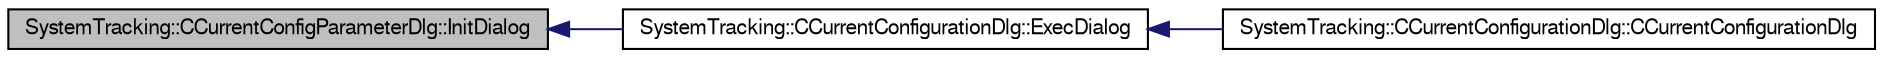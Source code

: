 digraph G
{
  edge [fontname="FreeSans",fontsize="10",labelfontname="FreeSans",labelfontsize="10"];
  node [fontname="FreeSans",fontsize="10",shape=record];
  rankdir="LR";
  Node1 [label="SystemTracking::CCurrentConfigParameterDlg::InitDialog",height=0.2,width=0.4,color="black", fillcolor="grey75", style="filled" fontcolor="black"];
  Node1 -> Node2 [dir="back",color="midnightblue",fontsize="10",style="solid",fontname="FreeSans"];
  Node2 [label="SystemTracking::CCurrentConfigurationDlg::ExecDialog",height=0.2,width=0.4,color="black", fillcolor="white", style="filled",URL="$classSystemTracking_1_1CCurrentConfigurationDlg.html#a7a222f0187854b93972414bbade9bc4c",tooltip="Pop&#39;s up a dialog for SubModule parameters."];
  Node2 -> Node3 [dir="back",color="midnightblue",fontsize="10",style="solid",fontname="FreeSans"];
  Node3 [label="SystemTracking::CCurrentConfigurationDlg::CCurrentConfigurationDlg",height=0.2,width=0.4,color="black", fillcolor="white", style="filled",URL="$classSystemTracking_1_1CCurrentConfigurationDlg.html#acffffa17cb0e3f30d8498d2217046e42",tooltip="Default constructor."];
}
